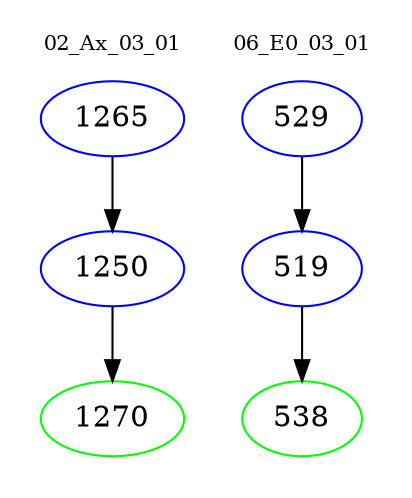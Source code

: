 digraph{
subgraph cluster_0 {
color = white
label = "02_Ax_03_01";
fontsize=10;
T0_1265 [label="1265", color="blue"]
T0_1265 -> T0_1250 [color="black"]
T0_1250 [label="1250", color="blue"]
T0_1250 -> T0_1270 [color="black"]
T0_1270 [label="1270", color="green"]
}
subgraph cluster_1 {
color = white
label = "06_E0_03_01";
fontsize=10;
T1_529 [label="529", color="blue"]
T1_529 -> T1_519 [color="black"]
T1_519 [label="519", color="blue"]
T1_519 -> T1_538 [color="black"]
T1_538 [label="538", color="green"]
}
}
